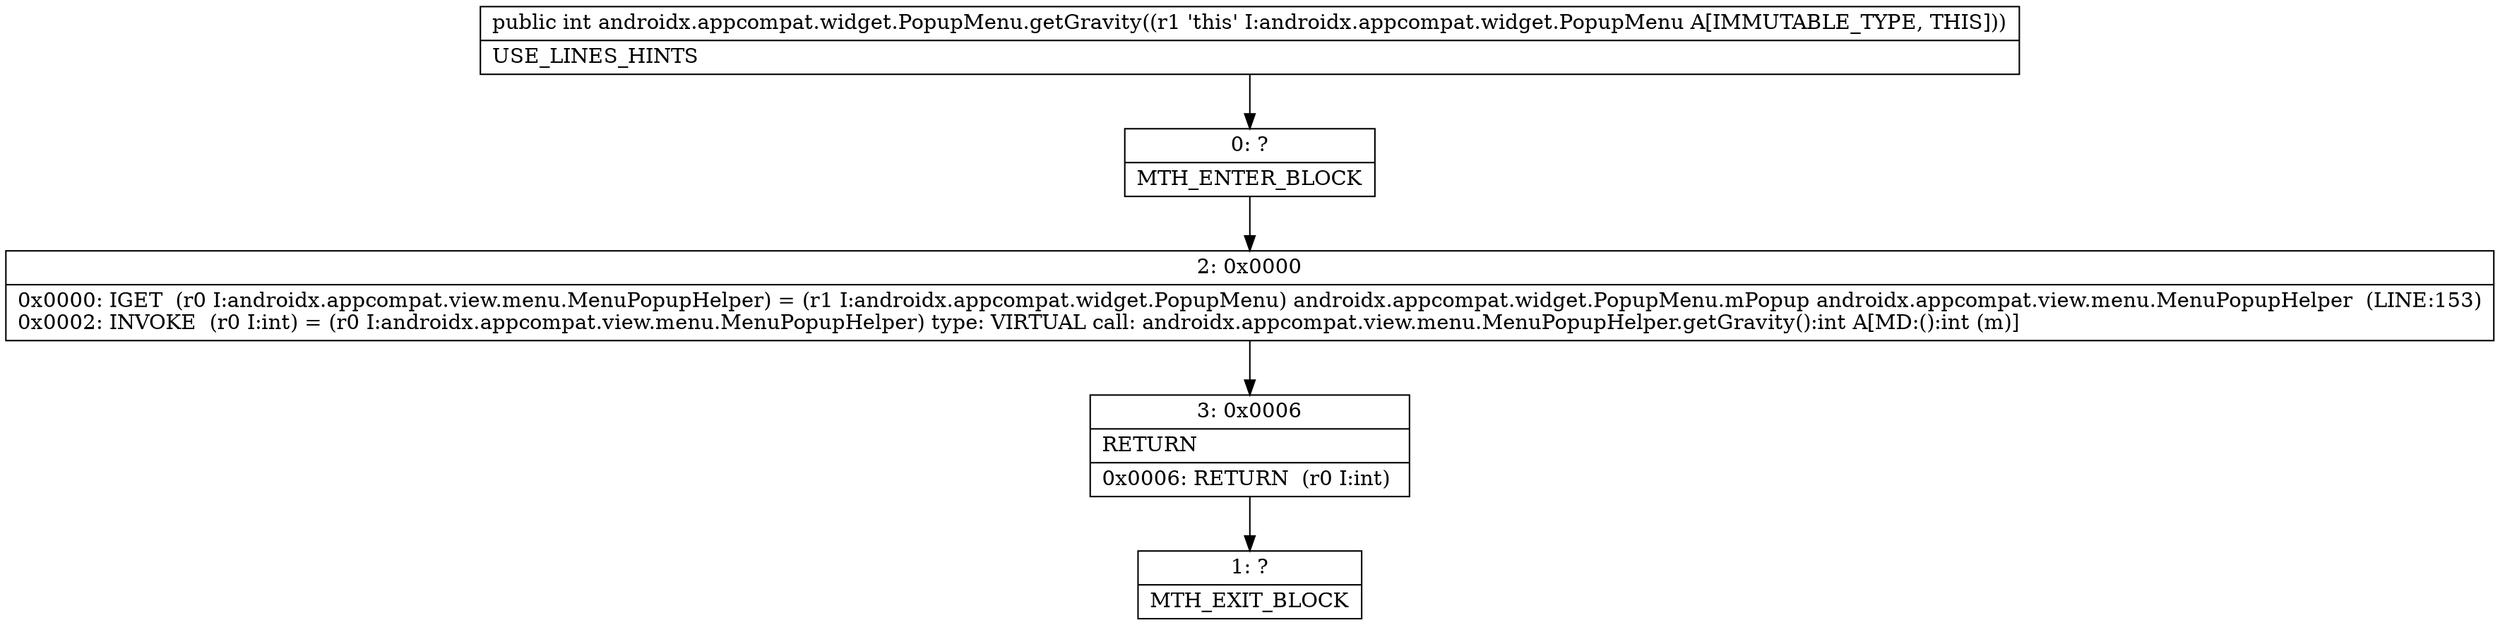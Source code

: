 digraph "CFG forandroidx.appcompat.widget.PopupMenu.getGravity()I" {
Node_0 [shape=record,label="{0\:\ ?|MTH_ENTER_BLOCK\l}"];
Node_2 [shape=record,label="{2\:\ 0x0000|0x0000: IGET  (r0 I:androidx.appcompat.view.menu.MenuPopupHelper) = (r1 I:androidx.appcompat.widget.PopupMenu) androidx.appcompat.widget.PopupMenu.mPopup androidx.appcompat.view.menu.MenuPopupHelper  (LINE:153)\l0x0002: INVOKE  (r0 I:int) = (r0 I:androidx.appcompat.view.menu.MenuPopupHelper) type: VIRTUAL call: androidx.appcompat.view.menu.MenuPopupHelper.getGravity():int A[MD:():int (m)]\l}"];
Node_3 [shape=record,label="{3\:\ 0x0006|RETURN\l|0x0006: RETURN  (r0 I:int) \l}"];
Node_1 [shape=record,label="{1\:\ ?|MTH_EXIT_BLOCK\l}"];
MethodNode[shape=record,label="{public int androidx.appcompat.widget.PopupMenu.getGravity((r1 'this' I:androidx.appcompat.widget.PopupMenu A[IMMUTABLE_TYPE, THIS]))  | USE_LINES_HINTS\l}"];
MethodNode -> Node_0;Node_0 -> Node_2;
Node_2 -> Node_3;
Node_3 -> Node_1;
}

